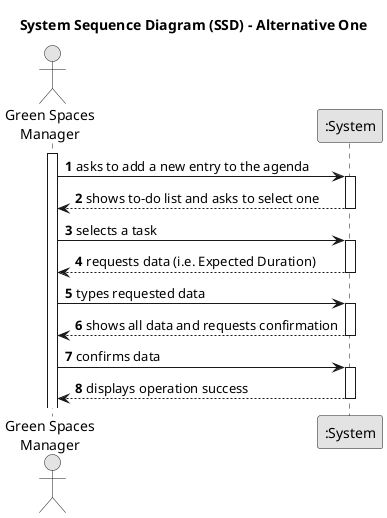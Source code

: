 @startuml
skinparam monochrome true
skinparam packageStyle rectangle
skinparam shadowing false

title System Sequence Diagram (SSD) - Alternative One

autonumber

actor "Green Spaces\nManager" as GSM
participant ":System" as System

activate GSM

    GSM -> System : asks to add a new entry to the agenda
    activate System

        System --> GSM : shows to-do list and asks to select one
    deactivate System

    GSM -> System : selects a task
    activate System

        System --> GSM : requests data (i.e. Expected Duration)
    deactivate System

    GSM -> System : types requested data
    activate System

        System --> GSM : shows all data and requests confirmation
    deactivate System

    GSM -> System : confirms data
    activate System

        System --> GSM : displays operation success
    deactivate System

@enduml